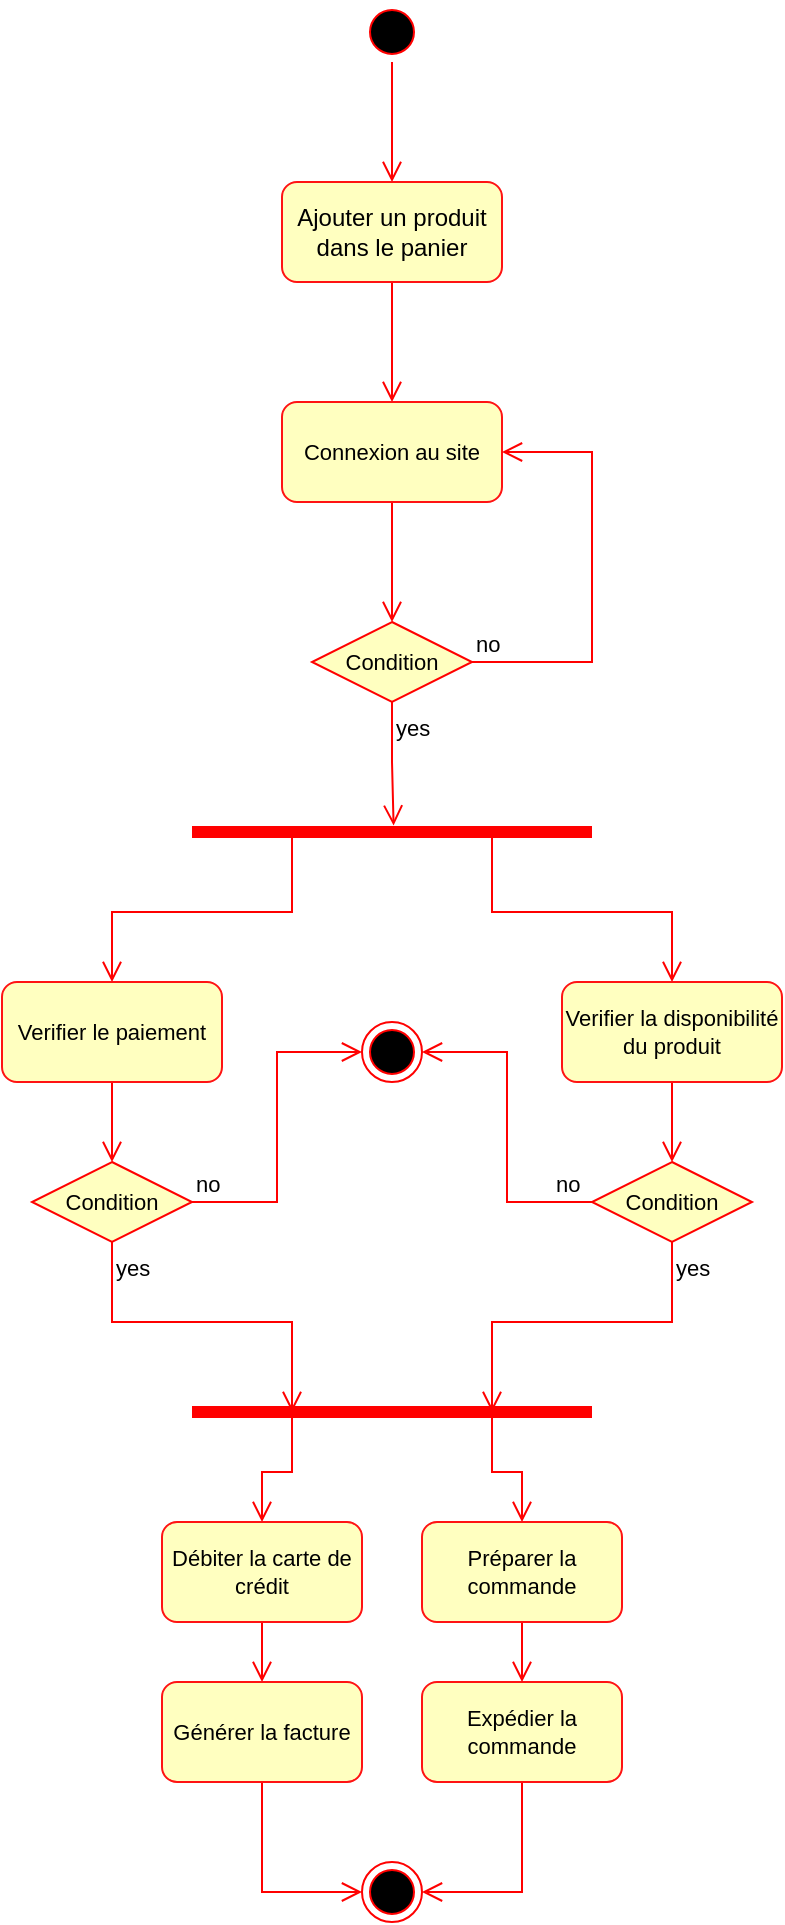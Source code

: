 <mxfile version="22.1.2" type="device">
  <diagram name="Page-1" id="GgPyIpGDk4c4OADg5op0">
    <mxGraphModel dx="1219" dy="826" grid="1" gridSize="10" guides="1" tooltips="1" connect="1" arrows="1" fold="1" page="1" pageScale="1" pageWidth="827" pageHeight="1400" math="0" shadow="0">
      <root>
        <mxCell id="0" />
        <mxCell id="1" parent="0" />
        <mxCell id="eGH9VqQ-00GoRvuF3f-Z-1" value="" style="ellipse;html=1;shape=startState;fillColor=#000000;strokeColor=#ff0000;" parent="1" vertex="1">
          <mxGeometry x="425" y="40" width="30" height="30" as="geometry" />
        </mxCell>
        <mxCell id="eGH9VqQ-00GoRvuF3f-Z-2" value="" style="edgeStyle=orthogonalEdgeStyle;html=1;verticalAlign=bottom;endArrow=open;endSize=8;strokeColor=#ff0000;rounded=0;" parent="1" source="eGH9VqQ-00GoRvuF3f-Z-1" edge="1">
          <mxGeometry relative="1" as="geometry">
            <mxPoint x="440" y="130" as="targetPoint" />
          </mxGeometry>
        </mxCell>
        <mxCell id="eGH9VqQ-00GoRvuF3f-Z-8" style="edgeStyle=orthogonalEdgeStyle;shape=connector;rounded=0;orthogonalLoop=1;jettySize=auto;html=1;entryX=0.5;entryY=0;entryDx=0;entryDy=0;labelBackgroundColor=default;strokeColor=#ff0000;align=center;verticalAlign=bottom;fontFamily=Helvetica;fontSize=11;fontColor=default;endArrow=open;endSize=8;" parent="1" source="eGH9VqQ-00GoRvuF3f-Z-3" edge="1">
          <mxGeometry relative="1" as="geometry">
            <mxPoint x="440" y="240" as="targetPoint" />
          </mxGeometry>
        </mxCell>
        <mxCell id="eGH9VqQ-00GoRvuF3f-Z-3" value="Ajouter un produit dans le panier" style="html=1;whiteSpace=wrap;fillColor=#ffffc0;strokeColor=#ff1313;rounded=1;" parent="1" vertex="1">
          <mxGeometry x="385" y="130" width="110" height="50" as="geometry" />
        </mxCell>
        <mxCell id="eGH9VqQ-00GoRvuF3f-Z-13" style="edgeStyle=orthogonalEdgeStyle;shape=connector;rounded=0;orthogonalLoop=1;jettySize=auto;html=1;entryX=0.5;entryY=0;entryDx=0;entryDy=0;labelBackgroundColor=default;strokeColor=#ff0000;align=center;verticalAlign=bottom;fontFamily=Helvetica;fontSize=11;fontColor=default;endArrow=open;endSize=8;" parent="1" source="eGH9VqQ-00GoRvuF3f-Z-9" target="eGH9VqQ-00GoRvuF3f-Z-10" edge="1">
          <mxGeometry relative="1" as="geometry" />
        </mxCell>
        <mxCell id="eGH9VqQ-00GoRvuF3f-Z-9" value="Connexion au site" style="html=1;whiteSpace=wrap;rounded=1;strokeColor=#ff1313;align=center;verticalAlign=middle;fontFamily=Helvetica;fontSize=11;fontColor=default;fillColor=#ffffc0;" parent="1" vertex="1">
          <mxGeometry x="385" y="240" width="110" height="50" as="geometry" />
        </mxCell>
        <mxCell id="eGH9VqQ-00GoRvuF3f-Z-10" value="Condition" style="rhombus;whiteSpace=wrap;html=1;fontColor=#000000;fillColor=#ffffc0;strokeColor=#ff0000;rounded=0;align=center;verticalAlign=middle;fontFamily=Helvetica;fontSize=11;" parent="1" vertex="1">
          <mxGeometry x="400" y="350" width="80" height="40" as="geometry" />
        </mxCell>
        <mxCell id="eGH9VqQ-00GoRvuF3f-Z-11" value="no" style="edgeStyle=orthogonalEdgeStyle;html=1;align=left;verticalAlign=bottom;endArrow=open;endSize=8;strokeColor=#ff0000;rounded=0;labelBackgroundColor=default;fontFamily=Helvetica;fontSize=11;fontColor=default;shape=connector;entryX=1;entryY=0.5;entryDx=0;entryDy=0;" parent="1" source="eGH9VqQ-00GoRvuF3f-Z-10" target="eGH9VqQ-00GoRvuF3f-Z-9" edge="1">
          <mxGeometry x="-1" relative="1" as="geometry">
            <mxPoint x="580" y="370" as="targetPoint" />
            <Array as="points">
              <mxPoint x="540" y="370" />
              <mxPoint x="540" y="265" />
            </Array>
          </mxGeometry>
        </mxCell>
        <mxCell id="eGH9VqQ-00GoRvuF3f-Z-12" value="yes" style="edgeStyle=orthogonalEdgeStyle;html=1;align=left;verticalAlign=top;endArrow=open;endSize=8;strokeColor=#ff0000;rounded=0;labelBackgroundColor=default;fontFamily=Helvetica;fontSize=11;fontColor=default;shape=connector;entryX=0.504;entryY=0.181;entryDx=0;entryDy=0;entryPerimeter=0;" parent="1" source="eGH9VqQ-00GoRvuF3f-Z-10" edge="1" target="a5zeHgnWLW8xDEpJKvAp-10">
          <mxGeometry x="-1" relative="1" as="geometry">
            <mxPoint x="440" y="450" as="targetPoint" />
          </mxGeometry>
        </mxCell>
        <mxCell id="a5zeHgnWLW8xDEpJKvAp-16" style="edgeStyle=orthogonalEdgeStyle;shape=connector;rounded=0;orthogonalLoop=1;jettySize=auto;html=1;exitX=0.25;exitY=0.5;exitDx=0;exitDy=0;exitPerimeter=0;entryX=0.5;entryY=0;entryDx=0;entryDy=0;labelBackgroundColor=default;strokeColor=#ff0000;align=left;verticalAlign=bottom;fontFamily=Helvetica;fontSize=11;fontColor=default;endArrow=open;endSize=8;" edge="1" parent="1" source="a5zeHgnWLW8xDEpJKvAp-10" target="a5zeHgnWLW8xDEpJKvAp-14">
          <mxGeometry relative="1" as="geometry" />
        </mxCell>
        <mxCell id="a5zeHgnWLW8xDEpJKvAp-17" style="edgeStyle=orthogonalEdgeStyle;shape=connector;rounded=0;orthogonalLoop=1;jettySize=auto;html=1;exitX=0.75;exitY=0.5;exitDx=0;exitDy=0;exitPerimeter=0;entryX=0.5;entryY=0;entryDx=0;entryDy=0;labelBackgroundColor=default;strokeColor=#ff0000;align=left;verticalAlign=bottom;fontFamily=Helvetica;fontSize=11;fontColor=default;endArrow=open;endSize=8;" edge="1" parent="1" source="a5zeHgnWLW8xDEpJKvAp-10" target="a5zeHgnWLW8xDEpJKvAp-15">
          <mxGeometry relative="1" as="geometry" />
        </mxCell>
        <mxCell id="a5zeHgnWLW8xDEpJKvAp-10" value="" style="shape=line;html=1;strokeWidth=6;strokeColor=#ff0000;rounded=1;align=center;verticalAlign=middle;fontFamily=Helvetica;fontSize=11;fontColor=default;fillColor=#ffffc0;" vertex="1" parent="1">
          <mxGeometry x="340" y="450" width="200" height="10" as="geometry" />
        </mxCell>
        <mxCell id="a5zeHgnWLW8xDEpJKvAp-21" style="edgeStyle=orthogonalEdgeStyle;shape=connector;rounded=0;orthogonalLoop=1;jettySize=auto;html=1;entryX=0.5;entryY=0;entryDx=0;entryDy=0;labelBackgroundColor=default;strokeColor=#ff0000;align=left;verticalAlign=bottom;fontFamily=Helvetica;fontSize=11;fontColor=default;endArrow=open;endSize=8;" edge="1" parent="1" source="a5zeHgnWLW8xDEpJKvAp-14" target="a5zeHgnWLW8xDEpJKvAp-18">
          <mxGeometry relative="1" as="geometry" />
        </mxCell>
        <mxCell id="a5zeHgnWLW8xDEpJKvAp-14" value="Verifier le paiement" style="html=1;whiteSpace=wrap;rounded=1;strokeColor=#ff1313;align=center;verticalAlign=middle;fontFamily=Helvetica;fontSize=11;fontColor=default;fillColor=#ffffc0;" vertex="1" parent="1">
          <mxGeometry x="245" y="530" width="110" height="50" as="geometry" />
        </mxCell>
        <mxCell id="a5zeHgnWLW8xDEpJKvAp-25" style="edgeStyle=orthogonalEdgeStyle;shape=connector;rounded=0;orthogonalLoop=1;jettySize=auto;html=1;labelBackgroundColor=default;strokeColor=#ff0000;align=left;verticalAlign=bottom;fontFamily=Helvetica;fontSize=11;fontColor=default;endArrow=open;endSize=8;" edge="1" parent="1" source="a5zeHgnWLW8xDEpJKvAp-15" target="a5zeHgnWLW8xDEpJKvAp-22">
          <mxGeometry relative="1" as="geometry" />
        </mxCell>
        <mxCell id="a5zeHgnWLW8xDEpJKvAp-15" value="Verifier la disponibilité du produit" style="html=1;whiteSpace=wrap;rounded=1;strokeColor=#ff1313;align=center;verticalAlign=middle;fontFamily=Helvetica;fontSize=11;fontColor=default;fillColor=#ffffc0;" vertex="1" parent="1">
          <mxGeometry x="525" y="530" width="110" height="50" as="geometry" />
        </mxCell>
        <mxCell id="a5zeHgnWLW8xDEpJKvAp-18" value="Condition" style="rhombus;whiteSpace=wrap;html=1;fontColor=#000000;fillColor=#ffffc0;strokeColor=#ff0000;rounded=0;align=center;verticalAlign=middle;fontFamily=Helvetica;fontSize=11;" vertex="1" parent="1">
          <mxGeometry x="260" y="620" width="80" height="40" as="geometry" />
        </mxCell>
        <mxCell id="a5zeHgnWLW8xDEpJKvAp-19" value="no" style="edgeStyle=orthogonalEdgeStyle;html=1;align=left;verticalAlign=bottom;endArrow=open;endSize=8;strokeColor=#ff0000;rounded=0;labelBackgroundColor=default;fontFamily=Helvetica;fontSize=11;fontColor=default;shape=connector;entryX=0;entryY=0.5;entryDx=0;entryDy=0;" edge="1" source="a5zeHgnWLW8xDEpJKvAp-18" parent="1" target="a5zeHgnWLW8xDEpJKvAp-26">
          <mxGeometry x="-1" relative="1" as="geometry">
            <mxPoint x="440" y="640" as="targetPoint" />
          </mxGeometry>
        </mxCell>
        <mxCell id="a5zeHgnWLW8xDEpJKvAp-20" value="yes" style="edgeStyle=orthogonalEdgeStyle;html=1;align=left;verticalAlign=top;endArrow=open;endSize=8;strokeColor=#ff0000;rounded=0;labelBackgroundColor=default;fontFamily=Helvetica;fontSize=11;fontColor=default;shape=connector;entryX=0.25;entryY=0.5;entryDx=0;entryDy=0;entryPerimeter=0;" edge="1" source="a5zeHgnWLW8xDEpJKvAp-18" parent="1" target="a5zeHgnWLW8xDEpJKvAp-27">
          <mxGeometry x="-1" relative="1" as="geometry">
            <mxPoint x="300" y="720" as="targetPoint" />
          </mxGeometry>
        </mxCell>
        <mxCell id="a5zeHgnWLW8xDEpJKvAp-22" value="Condition" style="rhombus;whiteSpace=wrap;html=1;fontColor=#000000;fillColor=#ffffc0;strokeColor=#ff0000;rounded=0;align=center;verticalAlign=middle;fontFamily=Helvetica;fontSize=11;" vertex="1" parent="1">
          <mxGeometry x="540" y="620" width="80" height="40" as="geometry" />
        </mxCell>
        <mxCell id="a5zeHgnWLW8xDEpJKvAp-23" value="no" style="edgeStyle=orthogonalEdgeStyle;html=1;align=left;verticalAlign=bottom;endArrow=open;endSize=8;strokeColor=#ff0000;rounded=0;labelBackgroundColor=default;fontFamily=Helvetica;fontSize=11;fontColor=default;shape=connector;exitX=0;exitY=0.5;exitDx=0;exitDy=0;entryX=1;entryY=0.5;entryDx=0;entryDy=0;" edge="1" source="a5zeHgnWLW8xDEpJKvAp-22" parent="1" target="a5zeHgnWLW8xDEpJKvAp-26">
          <mxGeometry x="-0.75" relative="1" as="geometry">
            <mxPoint x="480" y="640" as="targetPoint" />
            <mxPoint as="offset" />
          </mxGeometry>
        </mxCell>
        <mxCell id="a5zeHgnWLW8xDEpJKvAp-24" value="yes" style="edgeStyle=orthogonalEdgeStyle;html=1;align=left;verticalAlign=top;endArrow=open;endSize=8;strokeColor=#ff0000;rounded=0;labelBackgroundColor=default;fontFamily=Helvetica;fontSize=11;fontColor=default;shape=connector;entryX=0.75;entryY=0.5;entryDx=0;entryDy=0;entryPerimeter=0;" edge="1" source="a5zeHgnWLW8xDEpJKvAp-22" parent="1" target="a5zeHgnWLW8xDEpJKvAp-27">
          <mxGeometry x="-1" relative="1" as="geometry">
            <mxPoint x="580" y="720" as="targetPoint" />
          </mxGeometry>
        </mxCell>
        <mxCell id="a5zeHgnWLW8xDEpJKvAp-26" value="" style="ellipse;html=1;shape=endState;fillColor=#000000;strokeColor=#ff0000;rounded=1;align=center;verticalAlign=middle;fontFamily=Helvetica;fontSize=11;fontColor=default;" vertex="1" parent="1">
          <mxGeometry x="425" y="550" width="30" height="30" as="geometry" />
        </mxCell>
        <mxCell id="a5zeHgnWLW8xDEpJKvAp-30" style="edgeStyle=orthogonalEdgeStyle;shape=connector;rounded=0;orthogonalLoop=1;jettySize=auto;html=1;entryX=0.5;entryY=0;entryDx=0;entryDy=0;labelBackgroundColor=default;strokeColor=#ff0000;align=left;verticalAlign=bottom;fontFamily=Helvetica;fontSize=11;fontColor=default;endArrow=open;endSize=8;exitX=0.25;exitY=0.5;exitDx=0;exitDy=0;exitPerimeter=0;" edge="1" parent="1" source="a5zeHgnWLW8xDEpJKvAp-27" target="a5zeHgnWLW8xDEpJKvAp-29">
          <mxGeometry relative="1" as="geometry" />
        </mxCell>
        <mxCell id="a5zeHgnWLW8xDEpJKvAp-34" style="edgeStyle=orthogonalEdgeStyle;shape=connector;rounded=0;orthogonalLoop=1;jettySize=auto;html=1;entryX=0.5;entryY=0;entryDx=0;entryDy=0;labelBackgroundColor=default;strokeColor=#ff0000;align=left;verticalAlign=bottom;fontFamily=Helvetica;fontSize=11;fontColor=default;endArrow=open;endSize=8;exitX=0.75;exitY=0.5;exitDx=0;exitDy=0;exitPerimeter=0;" edge="1" parent="1" source="a5zeHgnWLW8xDEpJKvAp-27" target="a5zeHgnWLW8xDEpJKvAp-33">
          <mxGeometry relative="1" as="geometry" />
        </mxCell>
        <mxCell id="a5zeHgnWLW8xDEpJKvAp-27" value="" style="shape=line;html=1;strokeWidth=6;strokeColor=#ff0000;rounded=1;align=center;verticalAlign=middle;fontFamily=Helvetica;fontSize=11;fontColor=default;fillColor=#ffffc0;" vertex="1" parent="1">
          <mxGeometry x="340" y="740" width="200" height="10" as="geometry" />
        </mxCell>
        <mxCell id="a5zeHgnWLW8xDEpJKvAp-36" style="edgeStyle=orthogonalEdgeStyle;shape=connector;rounded=0;orthogonalLoop=1;jettySize=auto;html=1;entryX=0.5;entryY=0;entryDx=0;entryDy=0;labelBackgroundColor=default;strokeColor=#ff0000;align=left;verticalAlign=bottom;fontFamily=Helvetica;fontSize=11;fontColor=default;endArrow=open;endSize=8;" edge="1" parent="1" source="a5zeHgnWLW8xDEpJKvAp-29" target="a5zeHgnWLW8xDEpJKvAp-32">
          <mxGeometry relative="1" as="geometry" />
        </mxCell>
        <mxCell id="a5zeHgnWLW8xDEpJKvAp-29" value="Débiter la carte de crédit" style="html=1;whiteSpace=wrap;rounded=1;strokeColor=#ff1313;align=center;verticalAlign=middle;fontFamily=Helvetica;fontSize=11;fontColor=default;fillColor=#ffffc0;" vertex="1" parent="1">
          <mxGeometry x="325" y="800" width="100" height="50" as="geometry" />
        </mxCell>
        <mxCell id="a5zeHgnWLW8xDEpJKvAp-39" style="edgeStyle=orthogonalEdgeStyle;shape=connector;rounded=0;orthogonalLoop=1;jettySize=auto;html=1;entryX=1;entryY=0.5;entryDx=0;entryDy=0;labelBackgroundColor=default;strokeColor=#ff0000;align=left;verticalAlign=bottom;fontFamily=Helvetica;fontSize=11;fontColor=default;endArrow=open;endSize=8;" edge="1" parent="1" source="a5zeHgnWLW8xDEpJKvAp-31" target="a5zeHgnWLW8xDEpJKvAp-37">
          <mxGeometry relative="1" as="geometry" />
        </mxCell>
        <mxCell id="a5zeHgnWLW8xDEpJKvAp-31" value="Expédier la commande" style="html=1;whiteSpace=wrap;rounded=1;strokeColor=#ff1313;align=center;verticalAlign=middle;fontFamily=Helvetica;fontSize=11;fontColor=default;fillColor=#ffffc0;" vertex="1" parent="1">
          <mxGeometry x="455" y="880" width="100" height="50" as="geometry" />
        </mxCell>
        <mxCell id="a5zeHgnWLW8xDEpJKvAp-38" style="edgeStyle=orthogonalEdgeStyle;shape=connector;rounded=0;orthogonalLoop=1;jettySize=auto;html=1;entryX=0;entryY=0.5;entryDx=0;entryDy=0;labelBackgroundColor=default;strokeColor=#ff0000;align=left;verticalAlign=bottom;fontFamily=Helvetica;fontSize=11;fontColor=default;endArrow=open;endSize=8;" edge="1" parent="1" source="a5zeHgnWLW8xDEpJKvAp-32" target="a5zeHgnWLW8xDEpJKvAp-37">
          <mxGeometry relative="1" as="geometry" />
        </mxCell>
        <mxCell id="a5zeHgnWLW8xDEpJKvAp-32" value="Générer la facture" style="html=1;whiteSpace=wrap;rounded=1;strokeColor=#ff1313;align=center;verticalAlign=middle;fontFamily=Helvetica;fontSize=11;fontColor=default;fillColor=#ffffc0;" vertex="1" parent="1">
          <mxGeometry x="325" y="880" width="100" height="50" as="geometry" />
        </mxCell>
        <mxCell id="a5zeHgnWLW8xDEpJKvAp-35" style="edgeStyle=orthogonalEdgeStyle;shape=connector;rounded=0;orthogonalLoop=1;jettySize=auto;html=1;entryX=0.5;entryY=0;entryDx=0;entryDy=0;labelBackgroundColor=default;strokeColor=#ff0000;align=left;verticalAlign=bottom;fontFamily=Helvetica;fontSize=11;fontColor=default;endArrow=open;endSize=8;" edge="1" parent="1" source="a5zeHgnWLW8xDEpJKvAp-33" target="a5zeHgnWLW8xDEpJKvAp-31">
          <mxGeometry relative="1" as="geometry" />
        </mxCell>
        <mxCell id="a5zeHgnWLW8xDEpJKvAp-33" value="Préparer la commande" style="html=1;whiteSpace=wrap;rounded=1;strokeColor=#ff1313;align=center;verticalAlign=middle;fontFamily=Helvetica;fontSize=11;fontColor=default;fillColor=#ffffc0;" vertex="1" parent="1">
          <mxGeometry x="455" y="800" width="100" height="50" as="geometry" />
        </mxCell>
        <mxCell id="a5zeHgnWLW8xDEpJKvAp-37" value="" style="ellipse;html=1;shape=endState;fillColor=#000000;strokeColor=#ff0000;rounded=1;align=center;verticalAlign=middle;fontFamily=Helvetica;fontSize=11;fontColor=default;" vertex="1" parent="1">
          <mxGeometry x="425" y="970" width="30" height="30" as="geometry" />
        </mxCell>
      </root>
    </mxGraphModel>
  </diagram>
</mxfile>
